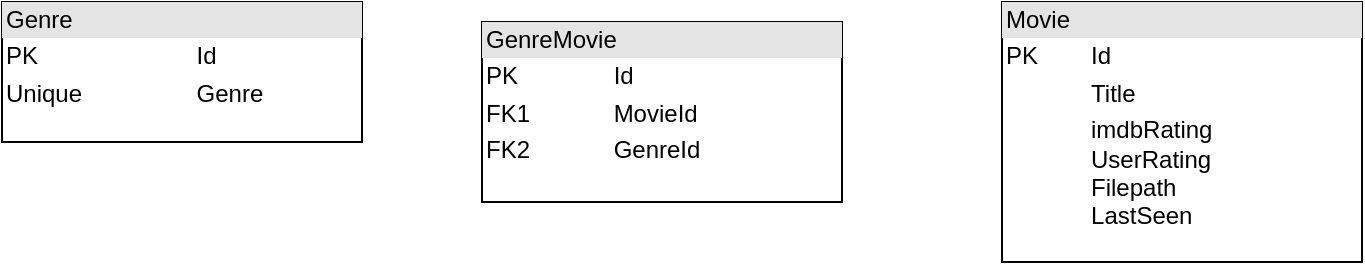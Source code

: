<mxfile version="14.0.1" type="github">
  <diagram id="QzoPu4DT6l2gLnQBSvGe" name="Page-1">
    <mxGraphModel dx="768" dy="430" grid="1" gridSize="10" guides="1" tooltips="1" connect="1" arrows="1" fold="1" page="1" pageScale="1" pageWidth="827" pageHeight="1169" math="0" shadow="0">
      <root>
        <mxCell id="0" />
        <mxCell id="1" parent="0" />
        <mxCell id="S7kz0tjFAxo3jspIBbJ1-5" value="&lt;div style=&quot;box-sizing: border-box ; width: 100% ; background: #e4e4e4 ; padding: 2px&quot;&gt;Movie&lt;/div&gt;&lt;table style=&quot;width: 100% ; font-size: 1em&quot; cellpadding=&quot;2&quot; cellspacing=&quot;0&quot;&gt;&lt;tbody&gt;&lt;tr&gt;&lt;td&gt;PK&lt;/td&gt;&lt;td&gt;Id&lt;/td&gt;&lt;/tr&gt;&lt;tr&gt;&lt;td&gt;&lt;br&gt;&lt;/td&gt;&lt;td&gt;Title&lt;/td&gt;&lt;/tr&gt;&lt;tr&gt;&lt;td&gt;&lt;/td&gt;&lt;td&gt;imdbRating&lt;br&gt;UserRating&lt;br&gt;Filepath&lt;br&gt;LastSeen&lt;/td&gt;&lt;/tr&gt;&lt;/tbody&gt;&lt;/table&gt;" style="verticalAlign=top;align=left;overflow=fill;html=1;" vertex="1" parent="1">
          <mxGeometry x="560" y="170" width="180" height="130" as="geometry" />
        </mxCell>
        <mxCell id="S7kz0tjFAxo3jspIBbJ1-6" value="&lt;div style=&quot;box-sizing: border-box ; width: 100% ; background: #e4e4e4 ; padding: 2px&quot;&gt;Genre&lt;/div&gt;&lt;table style=&quot;width: 100% ; font-size: 1em&quot; cellpadding=&quot;2&quot; cellspacing=&quot;0&quot;&gt;&lt;tbody&gt;&lt;tr&gt;&lt;td&gt;PK&lt;/td&gt;&lt;td&gt;Id&lt;/td&gt;&lt;/tr&gt;&lt;tr&gt;&lt;td&gt;Unique&lt;/td&gt;&lt;td&gt;Genre&lt;/td&gt;&lt;/tr&gt;&lt;tr&gt;&lt;td&gt;&lt;/td&gt;&lt;td&gt;&lt;br&gt;&lt;/td&gt;&lt;/tr&gt;&lt;/tbody&gt;&lt;/table&gt;" style="verticalAlign=top;align=left;overflow=fill;html=1;" vertex="1" parent="1">
          <mxGeometry x="60" y="170" width="180" height="70" as="geometry" />
        </mxCell>
        <mxCell id="S7kz0tjFAxo3jspIBbJ1-8" value="&lt;div style=&quot;box-sizing: border-box ; width: 100% ; background: #e4e4e4 ; padding: 2px&quot;&gt;GenreMovie&lt;/div&gt;&lt;table style=&quot;width: 100% ; font-size: 1em&quot; cellpadding=&quot;2&quot; cellspacing=&quot;0&quot;&gt;&lt;tbody&gt;&lt;tr&gt;&lt;td&gt;PK&lt;/td&gt;&lt;td&gt;Id&lt;/td&gt;&lt;/tr&gt;&lt;tr&gt;&lt;td&gt;FK1&lt;/td&gt;&lt;td&gt;MovieId&lt;/td&gt;&lt;/tr&gt;&lt;tr&gt;&lt;td&gt;FK2&lt;/td&gt;&lt;td&gt;GenreId&lt;/td&gt;&lt;/tr&gt;&lt;/tbody&gt;&lt;/table&gt;" style="verticalAlign=top;align=left;overflow=fill;html=1;" vertex="1" parent="1">
          <mxGeometry x="300" y="180" width="180" height="90" as="geometry" />
        </mxCell>
      </root>
    </mxGraphModel>
  </diagram>
</mxfile>
